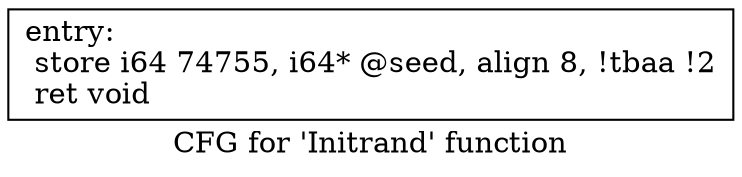 digraph "CFG for 'Initrand' function" {
	label="CFG for 'Initrand' function";

	Node0x8e26ac0 [shape=record,label="{entry:\l  store i64 74755, i64* @seed, align 8, !tbaa !2\l  ret void\l}"];
}
